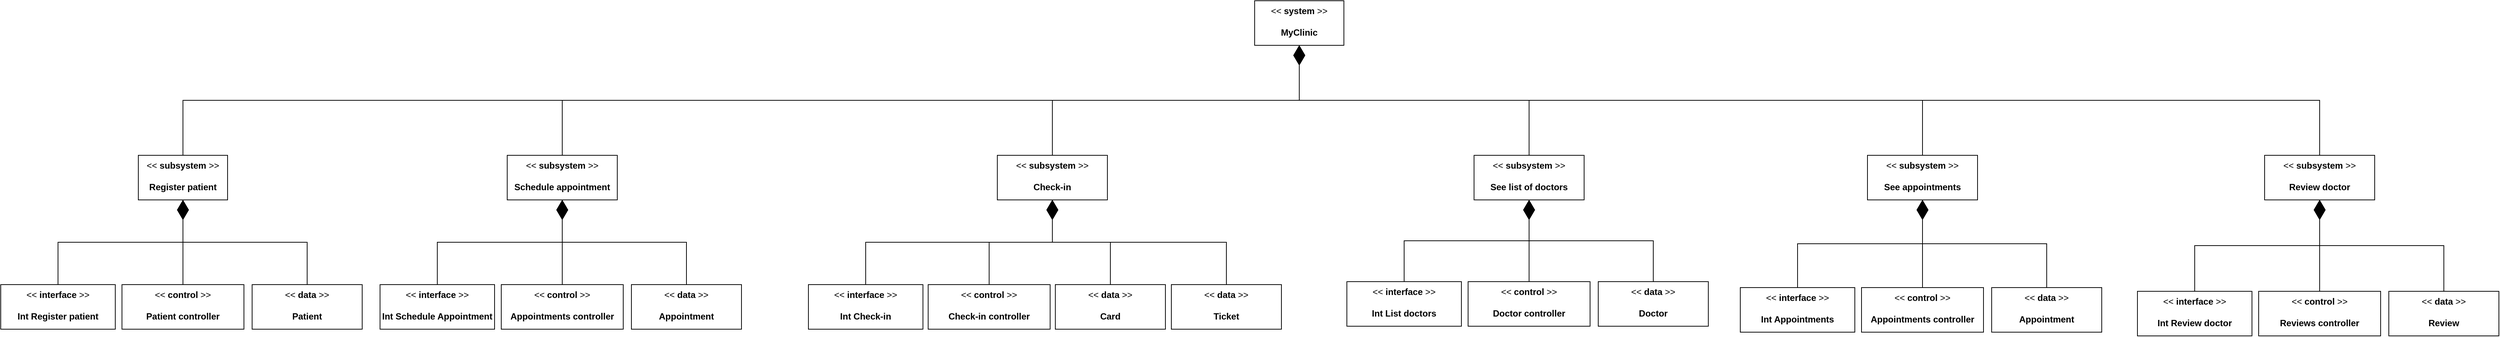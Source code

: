 <mxfile version="24.4.9" type="github">
  <diagram name="Page-1" id="aGtIWoqIngweozj84-rB">
    <mxGraphModel dx="3407" dy="1860" grid="0" gridSize="10" guides="1" tooltips="1" connect="1" arrows="1" fold="1" page="0" pageScale="1" pageWidth="827" pageHeight="1169" math="0" shadow="0">
      <root>
        <mxCell id="0" />
        <mxCell id="1" parent="0" />
        <mxCell id="aLUyHMG_e6lteH9gZZ4V-2" value="&amp;lt;&amp;lt; &lt;b&gt;system&amp;nbsp;&lt;/b&gt;&amp;gt;&amp;gt;&lt;div&gt;&lt;br&gt;&lt;b&gt;MyClinic&lt;/b&gt;&lt;/div&gt;" style="shape=rect;html=1;whiteSpace=wrap;align=center;verticalAlign=top;fillColor=#FFFFFF;" parent="1" vertex="1">
          <mxGeometry x="1201" y="-38" width="120" height="60" as="geometry" />
        </mxCell>
        <mxCell id="aLUyHMG_e6lteH9gZZ4V-3" value="" style="endArrow=diamondThin;endFill=1;endSize=24;html=1;rounded=0;exitX=0.5;exitY=0;exitDx=0;exitDy=0;edgeStyle=orthogonalEdgeStyle;" parent="1" source="aLUyHMG_e6lteH9gZZ4V-6" target="aLUyHMG_e6lteH9gZZ4V-2" edge="1">
          <mxGeometry width="160" relative="1" as="geometry">
            <mxPoint x="270" y="134" as="sourcePoint" />
            <mxPoint x="442" y="126" as="targetPoint" />
          </mxGeometry>
        </mxCell>
        <mxCell id="aLUyHMG_e6lteH9gZZ4V-4" value="&amp;lt;&amp;lt; &lt;b&gt;subsystem&amp;nbsp;&lt;/b&gt;&amp;gt;&amp;gt;&lt;div&gt;&lt;br&gt;&lt;/div&gt;&lt;div&gt;&lt;b&gt;Register patient&lt;/b&gt;&lt;/div&gt;" style="shape=rect;html=1;whiteSpace=wrap;align=center;verticalAlign=top;fillColor=#FFFFFF;" parent="1" vertex="1">
          <mxGeometry x="-300" y="170" width="120" height="60" as="geometry" />
        </mxCell>
        <mxCell id="aLUyHMG_e6lteH9gZZ4V-5" value="&amp;lt;&amp;lt; &lt;b&gt;subsystem&amp;nbsp;&lt;/b&gt;&amp;gt;&amp;gt;&lt;div&gt;&lt;br&gt;&lt;/div&gt;&lt;div&gt;&lt;b&gt;Schedule appointment&lt;/b&gt;&lt;/div&gt;" style="shape=rect;html=1;whiteSpace=wrap;align=center;verticalAlign=top;fillColor=#FFFFFF;" parent="1" vertex="1">
          <mxGeometry x="196" y="170" width="148" height="60" as="geometry" />
        </mxCell>
        <mxCell id="aLUyHMG_e6lteH9gZZ4V-6" value="&amp;lt;&amp;lt; &lt;b&gt;subsystem&amp;nbsp;&lt;/b&gt;&amp;gt;&amp;gt;&lt;div&gt;&lt;br&gt;&lt;/div&gt;&lt;div&gt;&lt;b&gt;Check-in&lt;/b&gt;&lt;/div&gt;" style="shape=rect;html=1;whiteSpace=wrap;align=center;verticalAlign=top;fillColor=#FFFFFF;" parent="1" vertex="1">
          <mxGeometry x="855" y="170" width="148" height="60" as="geometry" />
        </mxCell>
        <mxCell id="aLUyHMG_e6lteH9gZZ4V-7" value="&amp;lt;&amp;lt; &lt;b&gt;subsystem&amp;nbsp;&lt;/b&gt;&amp;gt;&amp;gt;&lt;div&gt;&lt;br&gt;&lt;/div&gt;&lt;div&gt;&lt;b&gt;See list of doctors&lt;/b&gt;&lt;/div&gt;" style="shape=rect;html=1;whiteSpace=wrap;align=center;verticalAlign=top;fillColor=#FFFFFF;" parent="1" vertex="1">
          <mxGeometry x="1496" y="170" width="148" height="60" as="geometry" />
        </mxCell>
        <mxCell id="aLUyHMG_e6lteH9gZZ4V-8" value="&amp;lt;&amp;lt; &lt;b&gt;subsystem&amp;nbsp;&lt;/b&gt;&amp;gt;&amp;gt;&lt;div&gt;&lt;br&gt;&lt;/div&gt;&lt;div&gt;&lt;b&gt;See appointments&lt;/b&gt;&lt;/div&gt;" style="shape=rect;html=1;whiteSpace=wrap;align=center;verticalAlign=top;fillColor=#FFFFFF;" parent="1" vertex="1">
          <mxGeometry x="2025" y="170" width="148" height="60" as="geometry" />
        </mxCell>
        <mxCell id="aLUyHMG_e6lteH9gZZ4V-9" value="&amp;lt;&amp;lt; &lt;b&gt;subsystem&amp;nbsp;&lt;/b&gt;&amp;gt;&amp;gt;&lt;div&gt;&lt;br&gt;&lt;/div&gt;&lt;div&gt;&lt;b&gt;Review doctor&lt;/b&gt;&lt;/div&gt;" style="shape=rect;html=1;whiteSpace=wrap;align=center;verticalAlign=top;fillColor=#FFFFFF;" parent="1" vertex="1">
          <mxGeometry x="2559" y="170" width="148" height="60" as="geometry" />
        </mxCell>
        <mxCell id="aLUyHMG_e6lteH9gZZ4V-10" value="" style="endArrow=diamondThin;endFill=1;endSize=24;html=1;rounded=0;entryX=0.5;entryY=1;entryDx=0;entryDy=0;edgeStyle=orthogonalEdgeStyle;exitX=0.5;exitY=0;exitDx=0;exitDy=0;" parent="1" source="aLUyHMG_e6lteH9gZZ4V-5" target="aLUyHMG_e6lteH9gZZ4V-2" edge="1">
          <mxGeometry width="160" relative="1" as="geometry">
            <mxPoint x="270" y="134" as="sourcePoint" />
            <mxPoint x="270" y="20" as="targetPoint" />
          </mxGeometry>
        </mxCell>
        <mxCell id="aLUyHMG_e6lteH9gZZ4V-11" value="" style="endArrow=diamondThin;endFill=1;endSize=24;html=1;rounded=0;entryX=0.5;entryY=1;entryDx=0;entryDy=0;exitX=0.5;exitY=0;exitDx=0;exitDy=0;edgeStyle=orthogonalEdgeStyle;" parent="1" source="aLUyHMG_e6lteH9gZZ4V-4" target="aLUyHMG_e6lteH9gZZ4V-2" edge="1">
          <mxGeometry width="160" relative="1" as="geometry">
            <mxPoint x="280" y="144" as="sourcePoint" />
            <mxPoint x="280" y="30" as="targetPoint" />
          </mxGeometry>
        </mxCell>
        <mxCell id="aLUyHMG_e6lteH9gZZ4V-12" value="&amp;lt;&amp;lt; &lt;b&gt;interface&amp;nbsp;&lt;/b&gt;&amp;gt;&amp;gt;&lt;div&gt;&lt;br&gt;&lt;/div&gt;&lt;div&gt;&lt;b&gt;Int Schedule Appointment&lt;/b&gt;&lt;/div&gt;" style="shape=rect;html=1;whiteSpace=wrap;align=center;verticalAlign=top;fillColor=#FFFFFF;" parent="1" vertex="1">
          <mxGeometry x="25" y="344" width="154" height="60" as="geometry" />
        </mxCell>
        <mxCell id="aLUyHMG_e6lteH9gZZ4V-13" value="" style="endArrow=diamondThin;endFill=1;endSize=24;html=1;rounded=0;entryX=0.5;entryY=1;entryDx=0;entryDy=0;exitX=0.5;exitY=0;exitDx=0;exitDy=0;edgeStyle=orthogonalEdgeStyle;" parent="1" source="aLUyHMG_e6lteH9gZZ4V-12" target="aLUyHMG_e6lteH9gZZ4V-5" edge="1">
          <mxGeometry width="160" relative="1" as="geometry">
            <mxPoint x="82" y="180" as="sourcePoint" />
            <mxPoint x="280" y="30" as="targetPoint" />
          </mxGeometry>
        </mxCell>
        <mxCell id="aLUyHMG_e6lteH9gZZ4V-14" value="&amp;lt;&amp;lt; &lt;b&gt;control&amp;nbsp;&lt;/b&gt;&amp;gt;&amp;gt;&lt;div&gt;&lt;br&gt;&lt;/div&gt;&lt;div&gt;&lt;b&gt;Appointments controller&lt;/b&gt;&lt;/div&gt;" style="shape=rect;html=1;whiteSpace=wrap;align=center;verticalAlign=top;fillColor=#FFFFFF;" parent="1" vertex="1">
          <mxGeometry x="188" y="344" width="164" height="60" as="geometry" />
        </mxCell>
        <mxCell id="aLUyHMG_e6lteH9gZZ4V-15" value="" style="endArrow=diamondThin;endFill=1;endSize=24;html=1;rounded=0;entryX=0.5;entryY=1;entryDx=0;entryDy=0;exitX=0.5;exitY=0;exitDx=0;exitDy=0;edgeStyle=orthogonalEdgeStyle;" parent="1" source="aLUyHMG_e6lteH9gZZ4V-14" target="aLUyHMG_e6lteH9gZZ4V-5" edge="1">
          <mxGeometry width="160" relative="1" as="geometry">
            <mxPoint x="136" y="354" as="sourcePoint" />
            <mxPoint x="280" y="240" as="targetPoint" />
          </mxGeometry>
        </mxCell>
        <mxCell id="aLUyHMG_e6lteH9gZZ4V-16" value="&amp;lt;&amp;lt; &lt;b&gt;data&amp;nbsp;&lt;/b&gt;&amp;gt;&amp;gt;&lt;div&gt;&lt;br&gt;&lt;/div&gt;&lt;div&gt;&lt;b&gt;Appointment&lt;/b&gt;&lt;/div&gt;" style="shape=rect;html=1;whiteSpace=wrap;align=center;verticalAlign=top;fillColor=#FFFFFF;" parent="1" vertex="1">
          <mxGeometry x="363" y="344" width="148" height="60" as="geometry" />
        </mxCell>
        <mxCell id="aLUyHMG_e6lteH9gZZ4V-17" value="" style="endArrow=diamondThin;endFill=1;endSize=24;html=1;rounded=0;entryX=0.5;entryY=1;entryDx=0;entryDy=0;exitX=0.5;exitY=0;exitDx=0;exitDy=0;edgeStyle=orthogonalEdgeStyle;" parent="1" source="aLUyHMG_e6lteH9gZZ4V-16" target="aLUyHMG_e6lteH9gZZ4V-5" edge="1">
          <mxGeometry width="160" relative="1" as="geometry">
            <mxPoint x="280" y="354" as="sourcePoint" />
            <mxPoint x="280" y="240" as="targetPoint" />
          </mxGeometry>
        </mxCell>
        <mxCell id="aLUyHMG_e6lteH9gZZ4V-22" value="&amp;lt;&amp;lt; &lt;b&gt;interface&amp;nbsp;&lt;/b&gt;&amp;gt;&amp;gt;&lt;div&gt;&lt;br&gt;&lt;/div&gt;&lt;div&gt;&lt;b&gt;Int Register patient&lt;/b&gt;&lt;/div&gt;" style="shape=rect;html=1;whiteSpace=wrap;align=center;verticalAlign=top;fillColor=#FFFFFF;" parent="1" vertex="1">
          <mxGeometry x="-485" y="344" width="154" height="60" as="geometry" />
        </mxCell>
        <mxCell id="aLUyHMG_e6lteH9gZZ4V-23" value="" style="endArrow=diamondThin;endFill=1;endSize=24;html=1;rounded=0;entryX=0.5;entryY=1;entryDx=0;entryDy=0;exitX=0.5;exitY=0;exitDx=0;exitDy=0;edgeStyle=orthogonalEdgeStyle;" parent="1" source="aLUyHMG_e6lteH9gZZ4V-22" target="aLUyHMG_e6lteH9gZZ4V-4" edge="1">
          <mxGeometry width="160" relative="1" as="geometry">
            <mxPoint x="-428" y="186" as="sourcePoint" />
            <mxPoint x="-240" y="236" as="targetPoint" />
          </mxGeometry>
        </mxCell>
        <mxCell id="aLUyHMG_e6lteH9gZZ4V-24" value="&amp;lt;&amp;lt; &lt;b&gt;control&amp;nbsp;&lt;/b&gt;&amp;gt;&amp;gt;&lt;div&gt;&lt;br&gt;&lt;/div&gt;&lt;div&gt;&lt;b&gt;P&lt;/b&gt;&lt;b style=&quot;background-color: initial;&quot;&gt;atient controller&lt;/b&gt;&lt;/div&gt;" style="shape=rect;html=1;whiteSpace=wrap;align=center;verticalAlign=top;fillColor=#FFFFFF;" parent="1" vertex="1">
          <mxGeometry x="-322" y="344" width="164" height="60" as="geometry" />
        </mxCell>
        <mxCell id="aLUyHMG_e6lteH9gZZ4V-25" value="" style="endArrow=diamondThin;endFill=1;endSize=24;html=1;rounded=0;entryX=0.5;entryY=1;entryDx=0;entryDy=0;exitX=0.5;exitY=0;exitDx=0;exitDy=0;edgeStyle=orthogonalEdgeStyle;" parent="1" source="aLUyHMG_e6lteH9gZZ4V-24" target="aLUyHMG_e6lteH9gZZ4V-4" edge="1">
          <mxGeometry width="160" relative="1" as="geometry">
            <mxPoint x="-374" y="360" as="sourcePoint" />
            <mxPoint x="-240" y="236" as="targetPoint" />
          </mxGeometry>
        </mxCell>
        <mxCell id="aLUyHMG_e6lteH9gZZ4V-26" value="&amp;lt;&amp;lt; &lt;b&gt;data&amp;nbsp;&lt;/b&gt;&amp;gt;&amp;gt;&lt;div&gt;&lt;br&gt;&lt;/div&gt;&lt;div&gt;&lt;b&gt;Patient&lt;/b&gt;&lt;br&gt;&lt;/div&gt;" style="shape=rect;html=1;whiteSpace=wrap;align=center;verticalAlign=top;fillColor=#FFFFFF;" parent="1" vertex="1">
          <mxGeometry x="-147" y="344" width="148" height="60" as="geometry" />
        </mxCell>
        <mxCell id="aLUyHMG_e6lteH9gZZ4V-27" value="" style="endArrow=diamondThin;endFill=1;endSize=24;html=1;rounded=0;entryX=0.5;entryY=1;entryDx=0;entryDy=0;exitX=0.5;exitY=0;exitDx=0;exitDy=0;edgeStyle=orthogonalEdgeStyle;" parent="1" source="aLUyHMG_e6lteH9gZZ4V-26" target="aLUyHMG_e6lteH9gZZ4V-4" edge="1">
          <mxGeometry width="160" relative="1" as="geometry">
            <mxPoint x="-230" y="360" as="sourcePoint" />
            <mxPoint x="-240" y="236" as="targetPoint" />
          </mxGeometry>
        </mxCell>
        <mxCell id="aLUyHMG_e6lteH9gZZ4V-29" value="&amp;lt;&amp;lt; &lt;b&gt;interface&amp;nbsp;&lt;/b&gt;&amp;gt;&amp;gt;&lt;div&gt;&lt;br&gt;&lt;/div&gt;&lt;div&gt;&lt;b&gt;Int Check-in&lt;/b&gt;&lt;/div&gt;" style="shape=rect;html=1;whiteSpace=wrap;align=center;verticalAlign=top;fillColor=#FFFFFF;" parent="1" vertex="1">
          <mxGeometry x="601" y="344" width="154" height="60" as="geometry" />
        </mxCell>
        <mxCell id="aLUyHMG_e6lteH9gZZ4V-30" value="" style="endArrow=diamondThin;endFill=1;endSize=24;html=1;rounded=0;entryX=0.5;entryY=1;entryDx=0;entryDy=0;exitX=0.5;exitY=0;exitDx=0;exitDy=0;edgeStyle=orthogonalEdgeStyle;" parent="1" source="aLUyHMG_e6lteH9gZZ4V-29" target="aLUyHMG_e6lteH9gZZ4V-6" edge="1">
          <mxGeometry width="160" relative="1" as="geometry">
            <mxPoint x="658" y="180" as="sourcePoint" />
            <mxPoint x="846" y="230" as="targetPoint" />
          </mxGeometry>
        </mxCell>
        <mxCell id="aLUyHMG_e6lteH9gZZ4V-31" value="&amp;lt;&amp;lt; &lt;b&gt;control&amp;nbsp;&lt;/b&gt;&amp;gt;&amp;gt;&lt;div&gt;&lt;br&gt;&lt;/div&gt;&lt;div&gt;&lt;b&gt;Check-in controller&lt;/b&gt;&lt;/div&gt;" style="shape=rect;html=1;whiteSpace=wrap;align=center;verticalAlign=top;fillColor=#FFFFFF;" parent="1" vertex="1">
          <mxGeometry x="762" y="344" width="164" height="60" as="geometry" />
        </mxCell>
        <mxCell id="aLUyHMG_e6lteH9gZZ4V-32" value="" style="endArrow=diamondThin;endFill=1;endSize=24;html=1;rounded=0;entryX=0.5;entryY=1;entryDx=0;entryDy=0;exitX=0.5;exitY=0;exitDx=0;exitDy=0;edgeStyle=orthogonalEdgeStyle;" parent="1" source="aLUyHMG_e6lteH9gZZ4V-31" target="aLUyHMG_e6lteH9gZZ4V-6" edge="1">
          <mxGeometry width="160" relative="1" as="geometry">
            <mxPoint x="874" y="344" as="sourcePoint" />
            <mxPoint x="874" y="230" as="targetPoint" />
          </mxGeometry>
        </mxCell>
        <mxCell id="aLUyHMG_e6lteH9gZZ4V-33" value="&amp;lt;&amp;lt; &lt;b&gt;data&amp;nbsp;&lt;/b&gt;&amp;gt;&amp;gt;&lt;div&gt;&lt;br&gt;&lt;/div&gt;&lt;div&gt;&lt;b&gt;Card&lt;/b&gt;&lt;/div&gt;" style="shape=rect;html=1;whiteSpace=wrap;align=center;verticalAlign=top;fillColor=#FFFFFF;" parent="1" vertex="1">
          <mxGeometry x="933" y="344" width="148" height="60" as="geometry" />
        </mxCell>
        <mxCell id="aLUyHMG_e6lteH9gZZ4V-34" value="" style="endArrow=diamondThin;endFill=1;endSize=24;html=1;rounded=0;entryX=0.5;entryY=1;entryDx=0;entryDy=0;exitX=0.5;exitY=0;exitDx=0;exitDy=0;edgeStyle=orthogonalEdgeStyle;" parent="1" source="aLUyHMG_e6lteH9gZZ4V-33" target="aLUyHMG_e6lteH9gZZ4V-6" edge="1">
          <mxGeometry width="160" relative="1" as="geometry">
            <mxPoint x="979.81" y="344.48" as="sourcePoint" />
            <mxPoint x="813.03" y="230.0" as="targetPoint" />
          </mxGeometry>
        </mxCell>
        <mxCell id="aLUyHMG_e6lteH9gZZ4V-41" value="" style="endArrow=diamondThin;endFill=1;endSize=24;html=1;rounded=0;exitX=0.5;exitY=0;exitDx=0;exitDy=0;edgeStyle=orthogonalEdgeStyle;entryX=0.5;entryY=1;entryDx=0;entryDy=0;" parent="1" source="aLUyHMG_e6lteH9gZZ4V-7" target="aLUyHMG_e6lteH9gZZ4V-2" edge="1">
          <mxGeometry width="160" relative="1" as="geometry">
            <mxPoint x="959" y="180" as="sourcePoint" />
            <mxPoint x="280" y="30" as="targetPoint" />
          </mxGeometry>
        </mxCell>
        <mxCell id="aLUyHMG_e6lteH9gZZ4V-43" value="&amp;lt;&amp;lt; &lt;b&gt;interface&amp;nbsp;&lt;/b&gt;&amp;gt;&amp;gt;&lt;div&gt;&lt;br&gt;&lt;/div&gt;&lt;div&gt;&lt;b&gt;Int List doctors&lt;/b&gt;&lt;/div&gt;" style="shape=rect;html=1;whiteSpace=wrap;align=center;verticalAlign=top;fillColor=#FFFFFF;" parent="1" vertex="1">
          <mxGeometry x="1325" y="340" width="154" height="60" as="geometry" />
        </mxCell>
        <mxCell id="aLUyHMG_e6lteH9gZZ4V-44" value="" style="endArrow=diamondThin;endFill=1;endSize=24;html=1;rounded=0;entryX=0.5;entryY=1;entryDx=0;entryDy=0;exitX=0.5;exitY=0;exitDx=0;exitDy=0;edgeStyle=orthogonalEdgeStyle;" parent="1" source="aLUyHMG_e6lteH9gZZ4V-43" target="aLUyHMG_e6lteH9gZZ4V-7" edge="1">
          <mxGeometry width="160" relative="1" as="geometry">
            <mxPoint x="1382" y="246" as="sourcePoint" />
            <mxPoint x="1570" y="290.0" as="targetPoint" />
          </mxGeometry>
        </mxCell>
        <mxCell id="aLUyHMG_e6lteH9gZZ4V-45" value="&amp;lt;&amp;lt; &lt;b&gt;control&amp;nbsp;&lt;/b&gt;&amp;gt;&amp;gt;&lt;div&gt;&lt;br&gt;&lt;/div&gt;&lt;div&gt;&lt;b style=&quot;background-color: initial;&quot;&gt;Doctor controller&lt;/b&gt;&lt;/div&gt;" style="shape=rect;html=1;whiteSpace=wrap;align=center;verticalAlign=top;fillColor=#FFFFFF;" parent="1" vertex="1">
          <mxGeometry x="1488" y="340" width="164" height="60" as="geometry" />
        </mxCell>
        <mxCell id="aLUyHMG_e6lteH9gZZ4V-46" value="" style="endArrow=diamondThin;endFill=1;endSize=24;html=1;rounded=0;entryX=0.5;entryY=1;entryDx=0;entryDy=0;exitX=0.5;exitY=0;exitDx=0;exitDy=0;edgeStyle=orthogonalEdgeStyle;" parent="1" source="aLUyHMG_e6lteH9gZZ4V-45" target="aLUyHMG_e6lteH9gZZ4V-7" edge="1">
          <mxGeometry width="160" relative="1" as="geometry">
            <mxPoint x="1436" y="420" as="sourcePoint" />
            <mxPoint x="1570" y="290.0" as="targetPoint" />
          </mxGeometry>
        </mxCell>
        <mxCell id="aLUyHMG_e6lteH9gZZ4V-47" value="&amp;lt;&amp;lt; &lt;b&gt;data&amp;nbsp;&lt;/b&gt;&amp;gt;&amp;gt;&lt;div&gt;&lt;br&gt;&lt;/div&gt;&lt;div&gt;&lt;b&gt;Doctor&lt;/b&gt;&lt;br&gt;&lt;/div&gt;" style="shape=rect;html=1;whiteSpace=wrap;align=center;verticalAlign=top;fillColor=#FFFFFF;" parent="1" vertex="1">
          <mxGeometry x="1663" y="340" width="148" height="60" as="geometry" />
        </mxCell>
        <mxCell id="aLUyHMG_e6lteH9gZZ4V-48" value="" style="endArrow=diamondThin;endFill=1;endSize=24;html=1;rounded=0;entryX=0.5;entryY=1;entryDx=0;entryDy=0;exitX=0.5;exitY=0;exitDx=0;exitDy=0;edgeStyle=orthogonalEdgeStyle;" parent="1" source="aLUyHMG_e6lteH9gZZ4V-47" target="aLUyHMG_e6lteH9gZZ4V-7" edge="1">
          <mxGeometry width="160" relative="1" as="geometry">
            <mxPoint x="1580" y="420" as="sourcePoint" />
            <mxPoint x="1570" y="290.0" as="targetPoint" />
          </mxGeometry>
        </mxCell>
        <mxCell id="aLUyHMG_e6lteH9gZZ4V-49" value="&amp;lt;&amp;lt; &lt;b&gt;interface&amp;nbsp;&lt;/b&gt;&amp;gt;&amp;gt;&lt;div&gt;&lt;br&gt;&lt;/div&gt;&lt;div&gt;&lt;b&gt;Int Appointments&lt;/b&gt;&lt;/div&gt;" style="shape=rect;html=1;whiteSpace=wrap;align=center;verticalAlign=top;fillColor=#FFFFFF;" parent="1" vertex="1">
          <mxGeometry x="1854" y="348" width="154" height="60" as="geometry" />
        </mxCell>
        <mxCell id="aLUyHMG_e6lteH9gZZ4V-50" value="" style="endArrow=diamondThin;endFill=1;endSize=24;html=1;rounded=0;entryX=0.5;entryY=1;entryDx=0;entryDy=0;exitX=0.5;exitY=0;exitDx=0;exitDy=0;edgeStyle=orthogonalEdgeStyle;" parent="1" source="aLUyHMG_e6lteH9gZZ4V-49" target="aLUyHMG_e6lteH9gZZ4V-8" edge="1">
          <mxGeometry width="160" relative="1" as="geometry">
            <mxPoint x="1911" y="254" as="sourcePoint" />
            <mxPoint x="2099" y="238" as="targetPoint" />
          </mxGeometry>
        </mxCell>
        <mxCell id="aLUyHMG_e6lteH9gZZ4V-51" value="&amp;lt;&amp;lt; &lt;b&gt;control&amp;nbsp;&lt;/b&gt;&amp;gt;&amp;gt;&lt;div&gt;&lt;br&gt;&lt;/div&gt;&lt;div&gt;&lt;b style=&quot;background-color: initial;&quot;&gt;Appointments controller&lt;/b&gt;&lt;/div&gt;" style="shape=rect;html=1;whiteSpace=wrap;align=center;verticalAlign=top;fillColor=#FFFFFF;" parent="1" vertex="1">
          <mxGeometry x="2017" y="348" width="164" height="60" as="geometry" />
        </mxCell>
        <mxCell id="aLUyHMG_e6lteH9gZZ4V-52" value="" style="endArrow=diamondThin;endFill=1;endSize=24;html=1;rounded=0;entryX=0.5;entryY=1;entryDx=0;entryDy=0;exitX=0.5;exitY=0;exitDx=0;exitDy=0;edgeStyle=orthogonalEdgeStyle;" parent="1" source="aLUyHMG_e6lteH9gZZ4V-51" target="aLUyHMG_e6lteH9gZZ4V-8" edge="1">
          <mxGeometry width="160" relative="1" as="geometry">
            <mxPoint x="1965" y="428" as="sourcePoint" />
            <mxPoint x="2099" y="238" as="targetPoint" />
          </mxGeometry>
        </mxCell>
        <mxCell id="aLUyHMG_e6lteH9gZZ4V-53" value="&amp;lt;&amp;lt; &lt;b&gt;data&amp;nbsp;&lt;/b&gt;&amp;gt;&amp;gt;&lt;div&gt;&lt;br&gt;&lt;/div&gt;&lt;div&gt;&lt;b&gt;Appointment&lt;/b&gt;&lt;/div&gt;" style="shape=rect;html=1;whiteSpace=wrap;align=center;verticalAlign=top;fillColor=#FFFFFF;" parent="1" vertex="1">
          <mxGeometry x="2192" y="348" width="148" height="60" as="geometry" />
        </mxCell>
        <mxCell id="aLUyHMG_e6lteH9gZZ4V-54" value="" style="endArrow=diamondThin;endFill=1;endSize=24;html=1;rounded=0;entryX=0.5;entryY=1;entryDx=0;entryDy=0;exitX=0.5;exitY=0;exitDx=0;exitDy=0;edgeStyle=orthogonalEdgeStyle;" parent="1" source="aLUyHMG_e6lteH9gZZ4V-53" target="aLUyHMG_e6lteH9gZZ4V-8" edge="1">
          <mxGeometry width="160" relative="1" as="geometry">
            <mxPoint x="2109" y="428" as="sourcePoint" />
            <mxPoint x="2099" y="238" as="targetPoint" />
          </mxGeometry>
        </mxCell>
        <mxCell id="aLUyHMG_e6lteH9gZZ4V-55" value="" style="endArrow=diamondThin;endFill=1;endSize=24;html=1;rounded=0;exitX=0.5;exitY=0;exitDx=0;exitDy=0;edgeStyle=orthogonalEdgeStyle;entryX=0.5;entryY=1;entryDx=0;entryDy=0;" parent="1" source="aLUyHMG_e6lteH9gZZ4V-8" target="aLUyHMG_e6lteH9gZZ4V-2" edge="1">
          <mxGeometry width="160" relative="1" as="geometry">
            <mxPoint x="1580" y="180" as="sourcePoint" />
            <mxPoint x="280" y="30" as="targetPoint" />
          </mxGeometry>
        </mxCell>
        <mxCell id="aLUyHMG_e6lteH9gZZ4V-56" value="&amp;lt;&amp;lt; &lt;b&gt;interface&amp;nbsp;&lt;/b&gt;&amp;gt;&amp;gt;&lt;div&gt;&lt;br&gt;&lt;/div&gt;&lt;div&gt;&lt;b&gt;Int Review doctor&lt;/b&gt;&lt;/div&gt;" style="shape=rect;html=1;whiteSpace=wrap;align=center;verticalAlign=top;fillColor=#FFFFFF;" parent="1" vertex="1">
          <mxGeometry x="2388" y="353" width="154" height="60" as="geometry" />
        </mxCell>
        <mxCell id="aLUyHMG_e6lteH9gZZ4V-57" value="" style="endArrow=diamondThin;endFill=1;endSize=24;html=1;rounded=0;entryX=0.5;entryY=1;entryDx=0;entryDy=0;exitX=0.5;exitY=0;exitDx=0;exitDy=0;edgeStyle=orthogonalEdgeStyle;" parent="1" source="aLUyHMG_e6lteH9gZZ4V-56" target="aLUyHMG_e6lteH9gZZ4V-9" edge="1">
          <mxGeometry width="160" relative="1" as="geometry">
            <mxPoint x="2445" y="259" as="sourcePoint" />
            <mxPoint x="2633" y="235" as="targetPoint" />
          </mxGeometry>
        </mxCell>
        <mxCell id="aLUyHMG_e6lteH9gZZ4V-58" value="&amp;lt;&amp;lt; &lt;b&gt;control&amp;nbsp;&lt;/b&gt;&amp;gt;&amp;gt;&lt;div&gt;&lt;br&gt;&lt;/div&gt;&lt;div&gt;&lt;b style=&quot;background-color: initial;&quot;&gt;Reviews controller&lt;/b&gt;&lt;/div&gt;" style="shape=rect;html=1;whiteSpace=wrap;align=center;verticalAlign=top;fillColor=#FFFFFF;" parent="1" vertex="1">
          <mxGeometry x="2551" y="353" width="164" height="60" as="geometry" />
        </mxCell>
        <mxCell id="aLUyHMG_e6lteH9gZZ4V-59" value="" style="endArrow=diamondThin;endFill=1;endSize=24;html=1;rounded=0;entryX=0.5;entryY=1;entryDx=0;entryDy=0;exitX=0.5;exitY=0;exitDx=0;exitDy=0;edgeStyle=orthogonalEdgeStyle;" parent="1" source="aLUyHMG_e6lteH9gZZ4V-58" target="aLUyHMG_e6lteH9gZZ4V-9" edge="1">
          <mxGeometry width="160" relative="1" as="geometry">
            <mxPoint x="2499" y="433" as="sourcePoint" />
            <mxPoint x="2633" y="235" as="targetPoint" />
          </mxGeometry>
        </mxCell>
        <mxCell id="aLUyHMG_e6lteH9gZZ4V-60" value="&amp;lt;&amp;lt; &lt;b&gt;data&amp;nbsp;&lt;/b&gt;&amp;gt;&amp;gt;&lt;div&gt;&lt;br&gt;&lt;/div&gt;&lt;div&gt;&lt;b&gt;Review&lt;/b&gt;&lt;/div&gt;" style="shape=rect;html=1;whiteSpace=wrap;align=center;verticalAlign=top;fillColor=#FFFFFF;" parent="1" vertex="1">
          <mxGeometry x="2726" y="353" width="148" height="60" as="geometry" />
        </mxCell>
        <mxCell id="aLUyHMG_e6lteH9gZZ4V-61" value="" style="endArrow=diamondThin;endFill=1;endSize=24;html=1;rounded=0;exitX=0.5;exitY=0;exitDx=0;exitDy=0;edgeStyle=orthogonalEdgeStyle;" parent="1" source="aLUyHMG_e6lteH9gZZ4V-60" target="aLUyHMG_e6lteH9gZZ4V-9" edge="1">
          <mxGeometry width="160" relative="1" as="geometry">
            <mxPoint x="2643" y="433" as="sourcePoint" />
            <mxPoint x="2633" y="235" as="targetPoint" />
          </mxGeometry>
        </mxCell>
        <mxCell id="aLUyHMG_e6lteH9gZZ4V-62" value="" style="endArrow=diamondThin;endFill=1;endSize=24;html=1;rounded=0;exitX=0.5;exitY=0;exitDx=0;exitDy=0;edgeStyle=orthogonalEdgeStyle;entryX=0.5;entryY=1;entryDx=0;entryDy=0;" parent="1" source="aLUyHMG_e6lteH9gZZ4V-9" target="aLUyHMG_e6lteH9gZZ4V-2" edge="1">
          <mxGeometry width="160" relative="1" as="geometry">
            <mxPoint x="2421" y="170" as="sourcePoint" />
            <mxPoint x="592" y="20" as="targetPoint" />
          </mxGeometry>
        </mxCell>
        <mxCell id="7oc2cFxqJsQYQ-ujxM1P-1" value="&amp;lt;&amp;lt; &lt;b&gt;data&amp;nbsp;&lt;/b&gt;&amp;gt;&amp;gt;&lt;div&gt;&lt;br&gt;&lt;/div&gt;&lt;div&gt;&lt;b&gt;Ticket&lt;/b&gt;&lt;/div&gt;" style="shape=rect;html=1;whiteSpace=wrap;align=center;verticalAlign=top;fillColor=#FFFFFF;" parent="1" vertex="1">
          <mxGeometry x="1089" y="344" width="148" height="60" as="geometry" />
        </mxCell>
        <mxCell id="7oc2cFxqJsQYQ-ujxM1P-2" value="" style="endArrow=diamondThin;endFill=1;endSize=24;html=1;rounded=0;entryX=0.5;entryY=1;entryDx=0;entryDy=0;exitX=0.5;exitY=0;exitDx=0;exitDy=0;edgeStyle=orthogonalEdgeStyle;" parent="1" source="7oc2cFxqJsQYQ-ujxM1P-1" target="aLUyHMG_e6lteH9gZZ4V-6" edge="1">
          <mxGeometry width="160" relative="1" as="geometry">
            <mxPoint x="1017" y="354" as="sourcePoint" />
            <mxPoint x="854" y="240" as="targetPoint" />
          </mxGeometry>
        </mxCell>
      </root>
    </mxGraphModel>
  </diagram>
</mxfile>
